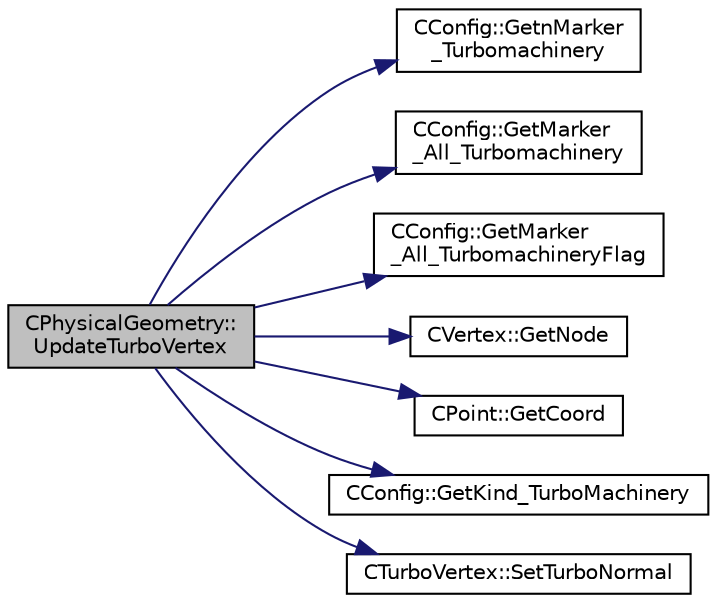 digraph "CPhysicalGeometry::UpdateTurboVertex"
{
  edge [fontname="Helvetica",fontsize="10",labelfontname="Helvetica",labelfontsize="10"];
  node [fontname="Helvetica",fontsize="10",shape=record];
  rankdir="LR";
  Node1427 [label="CPhysicalGeometry::\lUpdateTurboVertex",height=0.2,width=0.4,color="black", fillcolor="grey75", style="filled", fontcolor="black"];
  Node1427 -> Node1428 [color="midnightblue",fontsize="10",style="solid",fontname="Helvetica"];
  Node1428 [label="CConfig::GetnMarker\l_Turbomachinery",height=0.2,width=0.4,color="black", fillcolor="white", style="filled",URL="$class_c_config.html#a8f0ce5b4f605f885ae5391f567e3ae20",tooltip="number Turbomachinery performance option specified from config file. "];
  Node1427 -> Node1429 [color="midnightblue",fontsize="10",style="solid",fontname="Helvetica"];
  Node1429 [label="CConfig::GetMarker\l_All_Turbomachinery",height=0.2,width=0.4,color="black", fillcolor="white", style="filled",URL="$class_c_config.html#a2989859c3fb041c6b83c1d3bf64f2f34",tooltip="Get the Turbomachinery information for a marker val_marker. "];
  Node1427 -> Node1430 [color="midnightblue",fontsize="10",style="solid",fontname="Helvetica"];
  Node1430 [label="CConfig::GetMarker\l_All_TurbomachineryFlag",height=0.2,width=0.4,color="black", fillcolor="white", style="filled",URL="$class_c_config.html#ab74c164cca94a37de37dd2322c53f98c",tooltip="Get the Turbomachinery flag information for a marker val_marker. "];
  Node1427 -> Node1431 [color="midnightblue",fontsize="10",style="solid",fontname="Helvetica"];
  Node1431 [label="CVertex::GetNode",height=0.2,width=0.4,color="black", fillcolor="white", style="filled",URL="$class_c_vertex.html#a95c513bf927464157ed96b6c79779a1f",tooltip="Get the node of the vertex. "];
  Node1427 -> Node1432 [color="midnightblue",fontsize="10",style="solid",fontname="Helvetica"];
  Node1432 [label="CPoint::GetCoord",height=0.2,width=0.4,color="black", fillcolor="white", style="filled",URL="$class_c_point.html#a95fe081d22e96e190cb3edcbf0d6525f",tooltip="Get the coordinates dor the control volume. "];
  Node1427 -> Node1433 [color="midnightblue",fontsize="10",style="solid",fontname="Helvetica"];
  Node1433 [label="CConfig::GetKind_TurboMachinery",height=0.2,width=0.4,color="black", fillcolor="white", style="filled",URL="$class_c_config.html#afa3df6ff19988c7d4cc7bb350928e12b",tooltip="Get the kind of turbomachinery architecture. "];
  Node1427 -> Node1434 [color="midnightblue",fontsize="10",style="solid",fontname="Helvetica"];
  Node1434 [label="CTurboVertex::SetTurboNormal",height=0.2,width=0.4,color="black", fillcolor="white", style="filled",URL="$class_c_turbo_vertex.html#a068e76a78fa221f9caacf117904336cf",tooltip="set Normal in the turbomachinery frame of reference. "];
}
